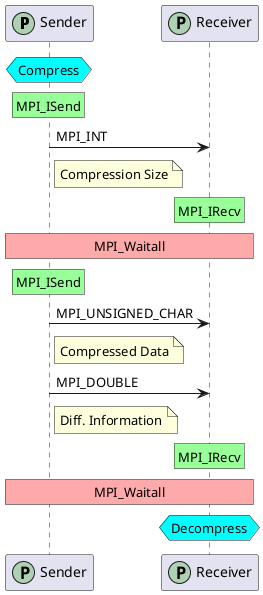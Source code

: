 @startuml
' autonumber
' autoactivate on
participant Sender as s << (P, #ADD1B2) >>
participant Receiver as r << (P, #ADD1B2) >>
hnote over s #aqua: Compress
rnote over s #99FF99: MPI_ISend
s -> r : MPI_INT
note right of s : Compression Size
rnote over r #99FF99: MPI_IRecv
rnote over s, r #FFAAAA: MPI_Waitall
rnote over s #99FF99: MPI_ISend
s -> r : MPI_UNSIGNED_CHAR
note right of s: Compressed Data
s -> r : MPI_DOUBLE
note right of s: Diff. Information
rnote over r #99FF99: MPI_IRecv
rnote over s, r #FFAAAA: MPI_Waitall
hnote over r #aqua: Decompress
@enduml